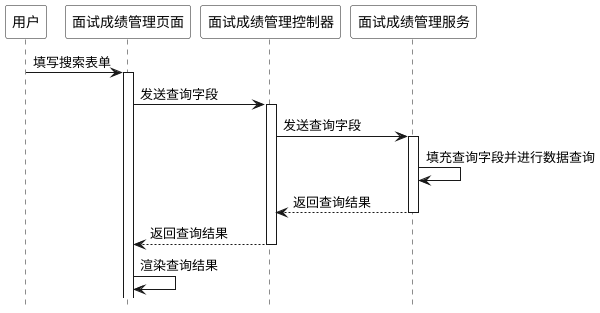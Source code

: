 @startuml written_query

hide footbox
skinparam sequence {
  ParticipantBackgroundColor #ffffff
  ParticipantFontColor #000000
}

participant 用户
participant 面试成绩管理页面
participant 面试成绩管理控制器
participant 面试成绩管理服务


用户 -> 面试成绩管理页面: 填写搜索表单
activate 面试成绩管理页面

面试成绩管理页面 -> 面试成绩管理控制器: 发送查询字段
activate 面试成绩管理控制器

面试成绩管理控制器 -> 面试成绩管理服务: 发送查询字段
activate 面试成绩管理服务

面试成绩管理服务 -> 面试成绩管理服务: 填充查询字段并进行数据查询
面试成绩管理服务 --> 面试成绩管理控制器: 返回查询结果
deactivate 面试成绩管理服务

面试成绩管理控制器 --> 面试成绩管理页面: 返回查询结果
deactivate 面试成绩管理控制器

面试成绩管理页面 -> 面试成绩管理页面: 渲染查询结果

@enduml